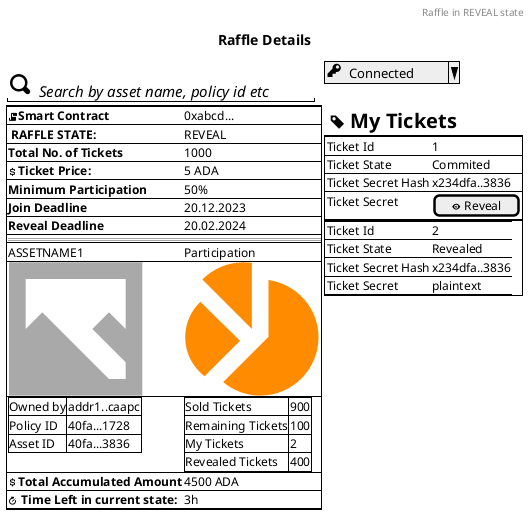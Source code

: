 
@startsalt REVEAL
title "Raffle Details"
header "Raffle in REVEAL state"
    {
        "<size:30><&magnifying-glass> <size:15><i>Search by asset name, policy id etc"  | {
            ^<size:20><&key><size:13>  Connected  ^
        }
        {+
            {-
                <&script><b>Smart Contract              | 0xabcd...                
                <b> RAFFLE STATE:                      | REVEAL
                <b>Total No. of Tickets                | 1000
                <&dollar><b>Ticket Price:              | 5 ADA
                <b>Minimum Participation               | 50%
                <b>Join Deadline                 | 20.12.2023
                <b>Reveal Deadline               | 20.02.2024
                == | ==
                ASSETNAME1 | Participation
                <size:200><color:darkgray><&image>   | <size:200><color:darkorange><&pie-chart> 
                {# 
                Owned by  | addr1..caapc
                Policy ID | 40fa...1728
                Asset ID  | 40fa...3836
                }  
                     {#
                    Sold Tickets                  | 900
                    Remaining Tickets             | 100
                    My Tickets                    | 2
                    Revealed Tickets              | 400
                }
                

                <&dollar><b>Total Accumulated Amount               |  4500 ADA 
                <&timer><b> Time Left in current state:                  | 3h

            }

        }  | {  <size:20><b> <&tag> My Tickets 
            {#
         {-
            Ticket Id   |  1
            Ticket State | Commited
            Ticket Secret Hash | x234dfa..3836
            Ticket Secret  | [<&eye> Reveal ]  
        }
        {-
            Ticket Id   |  2
            Ticket State | Revealed
            Ticket Secret Hash | x234dfa..3836
            Ticket Secret      | plaintext
        } 
        }
        }

    }
    @endsalt


